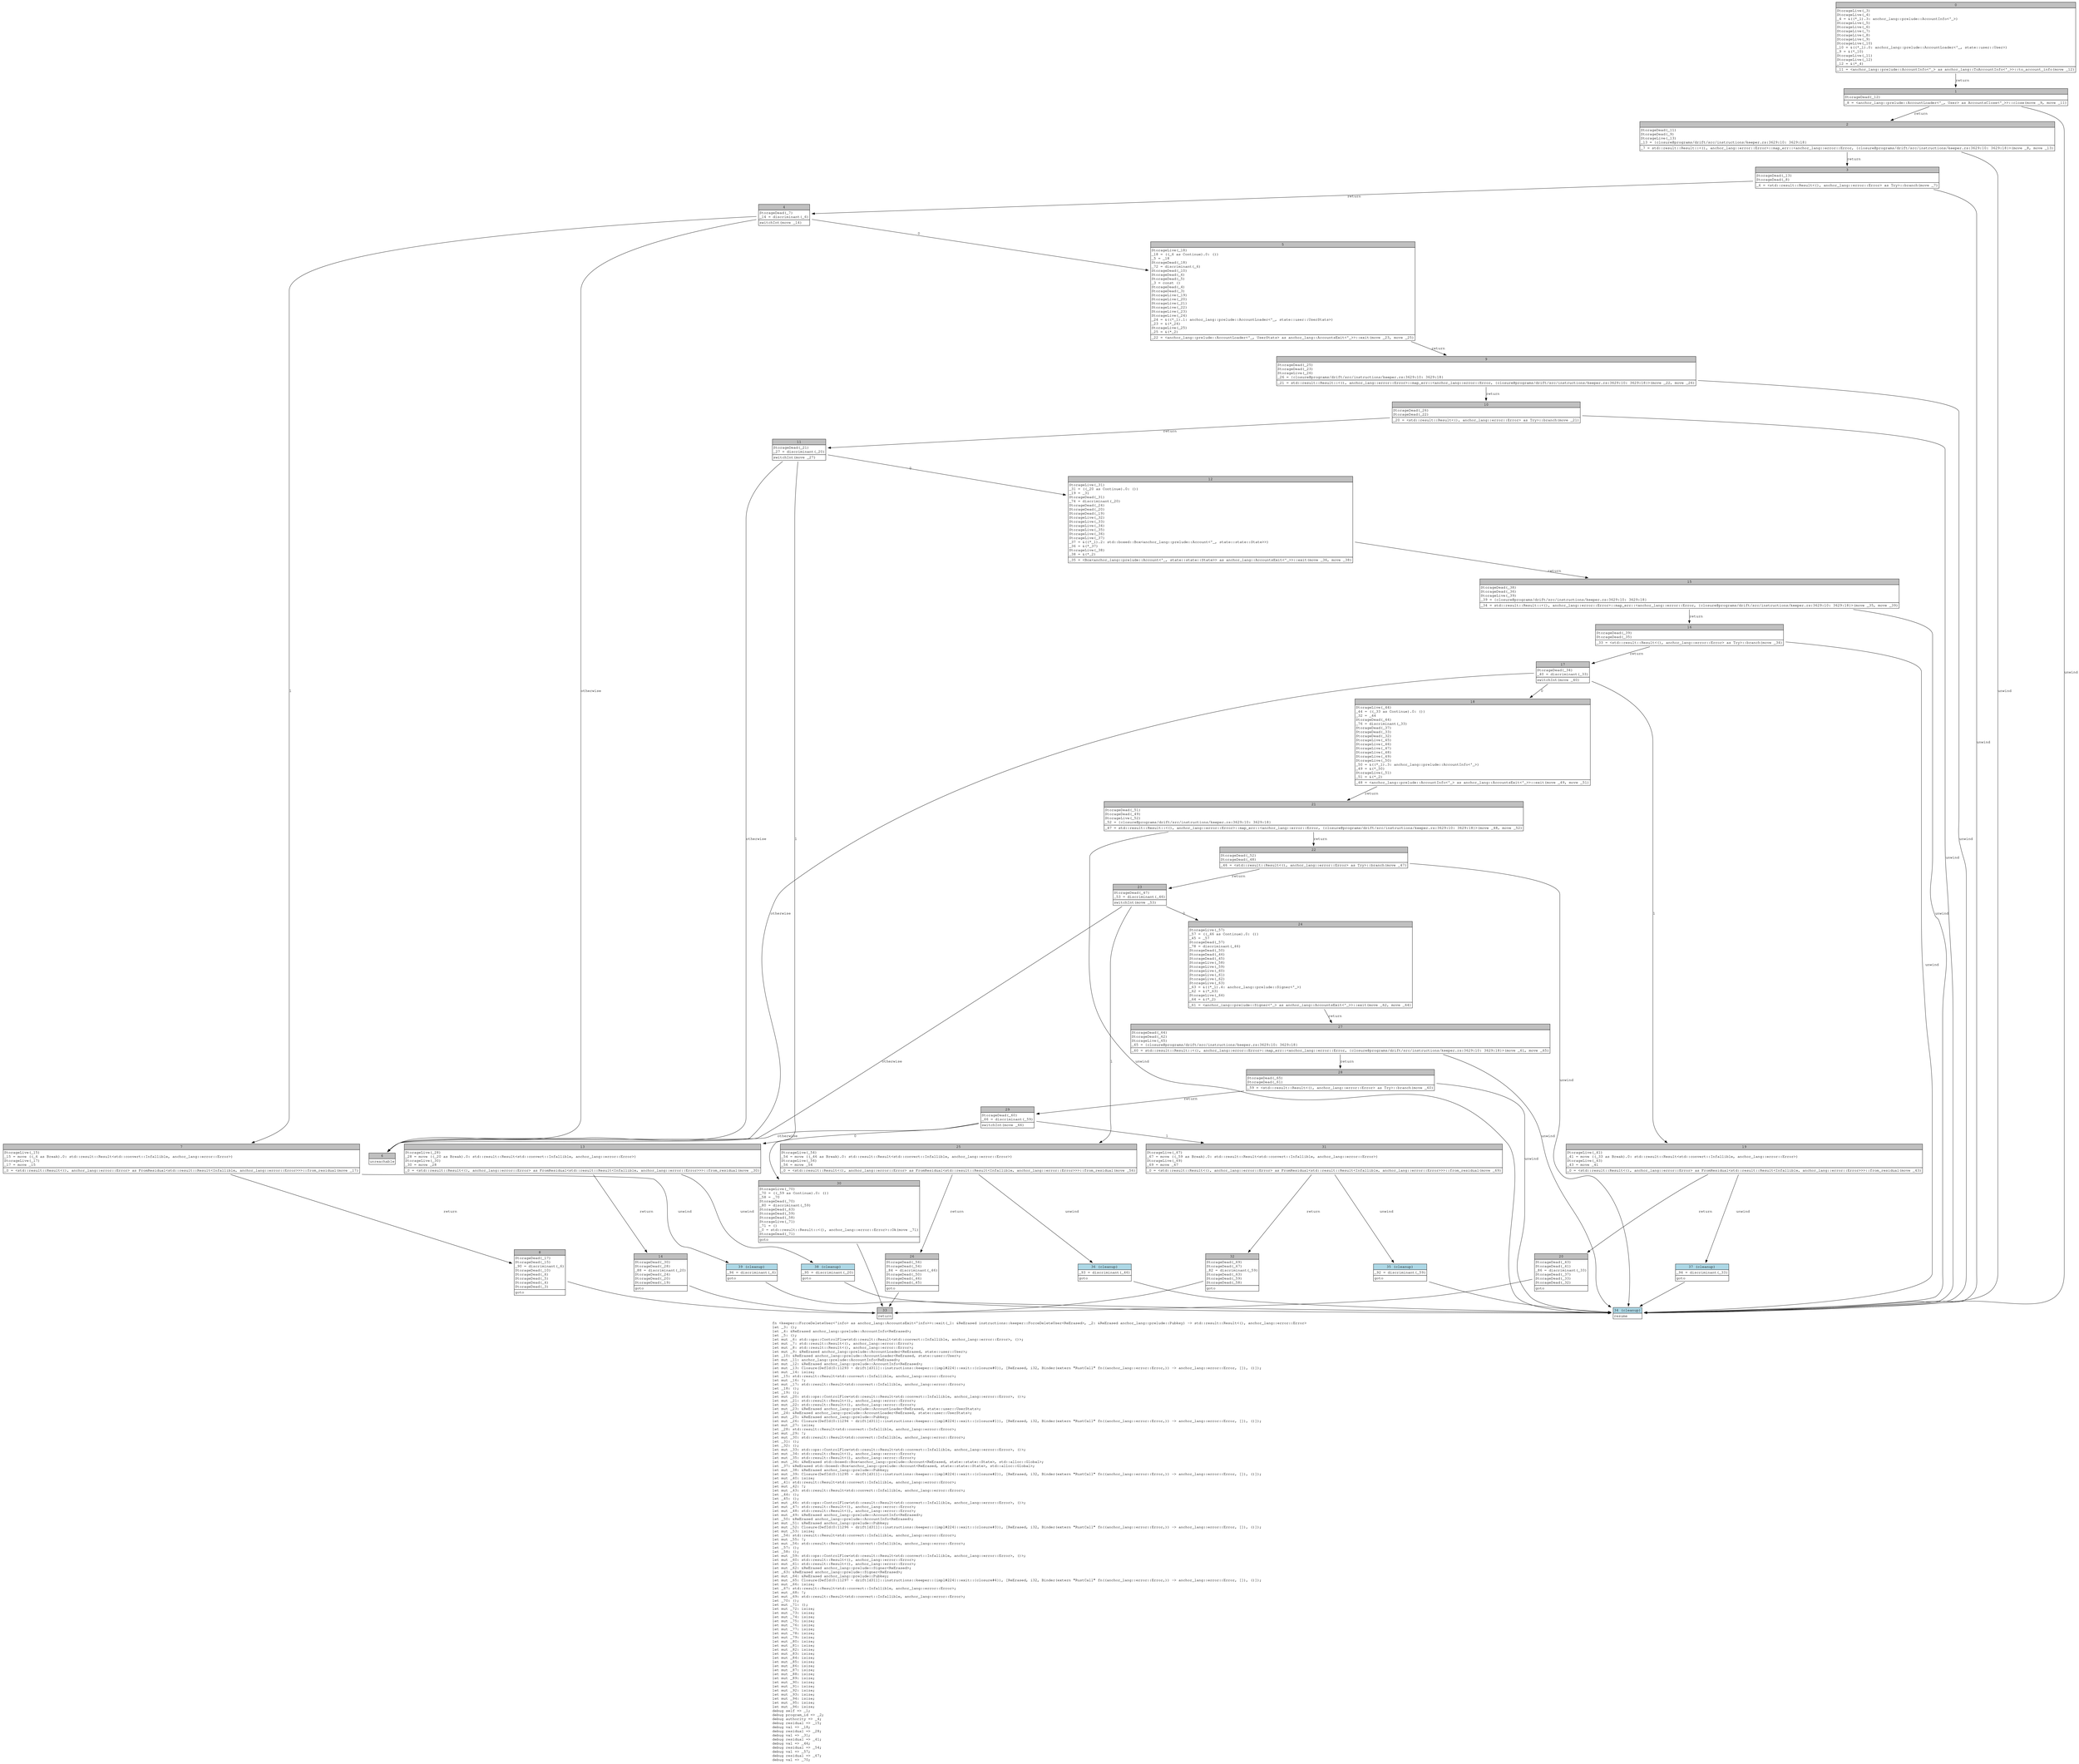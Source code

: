 digraph Mir_0_11292 {
    graph [fontname="Courier, monospace"];
    node [fontname="Courier, monospace"];
    edge [fontname="Courier, monospace"];
    label=<fn &lt;keeper::ForceDeleteUser&lt;'info&gt; as anchor_lang::AccountsExit&lt;'info&gt;&gt;::exit(_1: &amp;ReErased instructions::keeper::ForceDeleteUser&lt;ReErased&gt;, _2: &amp;ReErased anchor_lang::prelude::Pubkey) -&gt; std::result::Result&lt;(), anchor_lang::error::Error&gt;<br align="left"/>let _3: ();<br align="left"/>let _4: &amp;ReErased anchor_lang::prelude::AccountInfo&lt;ReErased&gt;;<br align="left"/>let _5: ();<br align="left"/>let mut _6: std::ops::ControlFlow&lt;std::result::Result&lt;std::convert::Infallible, anchor_lang::error::Error&gt;, ()&gt;;<br align="left"/>let mut _7: std::result::Result&lt;(), anchor_lang::error::Error&gt;;<br align="left"/>let mut _8: std::result::Result&lt;(), anchor_lang::error::Error&gt;;<br align="left"/>let mut _9: &amp;ReErased anchor_lang::prelude::AccountLoader&lt;ReErased, state::user::User&gt;;<br align="left"/>let _10: &amp;ReErased anchor_lang::prelude::AccountLoader&lt;ReErased, state::user::User&gt;;<br align="left"/>let mut _11: anchor_lang::prelude::AccountInfo&lt;ReErased&gt;;<br align="left"/>let mut _12: &amp;ReErased anchor_lang::prelude::AccountInfo&lt;ReErased&gt;;<br align="left"/>let mut _13: Closure(DefId(0:11293 ~ drift[d311]::instructions::keeper::{impl#224}::exit::{closure#0}), [ReErased, i32, Binder(extern &quot;RustCall&quot; fn((anchor_lang::error::Error,)) -&gt; anchor_lang::error::Error, []), ()]);<br align="left"/>let mut _14: isize;<br align="left"/>let _15: std::result::Result&lt;std::convert::Infallible, anchor_lang::error::Error&gt;;<br align="left"/>let mut _16: !;<br align="left"/>let mut _17: std::result::Result&lt;std::convert::Infallible, anchor_lang::error::Error&gt;;<br align="left"/>let _18: ();<br align="left"/>let _19: ();<br align="left"/>let mut _20: std::ops::ControlFlow&lt;std::result::Result&lt;std::convert::Infallible, anchor_lang::error::Error&gt;, ()&gt;;<br align="left"/>let mut _21: std::result::Result&lt;(), anchor_lang::error::Error&gt;;<br align="left"/>let mut _22: std::result::Result&lt;(), anchor_lang::error::Error&gt;;<br align="left"/>let mut _23: &amp;ReErased anchor_lang::prelude::AccountLoader&lt;ReErased, state::user::UserStats&gt;;<br align="left"/>let _24: &amp;ReErased anchor_lang::prelude::AccountLoader&lt;ReErased, state::user::UserStats&gt;;<br align="left"/>let mut _25: &amp;ReErased anchor_lang::prelude::Pubkey;<br align="left"/>let mut _26: Closure(DefId(0:11294 ~ drift[d311]::instructions::keeper::{impl#224}::exit::{closure#1}), [ReErased, i32, Binder(extern &quot;RustCall&quot; fn((anchor_lang::error::Error,)) -&gt; anchor_lang::error::Error, []), ()]);<br align="left"/>let mut _27: isize;<br align="left"/>let _28: std::result::Result&lt;std::convert::Infallible, anchor_lang::error::Error&gt;;<br align="left"/>let mut _29: !;<br align="left"/>let mut _30: std::result::Result&lt;std::convert::Infallible, anchor_lang::error::Error&gt;;<br align="left"/>let _31: ();<br align="left"/>let _32: ();<br align="left"/>let mut _33: std::ops::ControlFlow&lt;std::result::Result&lt;std::convert::Infallible, anchor_lang::error::Error&gt;, ()&gt;;<br align="left"/>let mut _34: std::result::Result&lt;(), anchor_lang::error::Error&gt;;<br align="left"/>let mut _35: std::result::Result&lt;(), anchor_lang::error::Error&gt;;<br align="left"/>let mut _36: &amp;ReErased std::boxed::Box&lt;anchor_lang::prelude::Account&lt;ReErased, state::state::State&gt;, std::alloc::Global&gt;;<br align="left"/>let _37: &amp;ReErased std::boxed::Box&lt;anchor_lang::prelude::Account&lt;ReErased, state::state::State&gt;, std::alloc::Global&gt;;<br align="left"/>let mut _38: &amp;ReErased anchor_lang::prelude::Pubkey;<br align="left"/>let mut _39: Closure(DefId(0:11295 ~ drift[d311]::instructions::keeper::{impl#224}::exit::{closure#2}), [ReErased, i32, Binder(extern &quot;RustCall&quot; fn((anchor_lang::error::Error,)) -&gt; anchor_lang::error::Error, []), ()]);<br align="left"/>let mut _40: isize;<br align="left"/>let _41: std::result::Result&lt;std::convert::Infallible, anchor_lang::error::Error&gt;;<br align="left"/>let mut _42: !;<br align="left"/>let mut _43: std::result::Result&lt;std::convert::Infallible, anchor_lang::error::Error&gt;;<br align="left"/>let _44: ();<br align="left"/>let _45: ();<br align="left"/>let mut _46: std::ops::ControlFlow&lt;std::result::Result&lt;std::convert::Infallible, anchor_lang::error::Error&gt;, ()&gt;;<br align="left"/>let mut _47: std::result::Result&lt;(), anchor_lang::error::Error&gt;;<br align="left"/>let mut _48: std::result::Result&lt;(), anchor_lang::error::Error&gt;;<br align="left"/>let mut _49: &amp;ReErased anchor_lang::prelude::AccountInfo&lt;ReErased&gt;;<br align="left"/>let _50: &amp;ReErased anchor_lang::prelude::AccountInfo&lt;ReErased&gt;;<br align="left"/>let mut _51: &amp;ReErased anchor_lang::prelude::Pubkey;<br align="left"/>let mut _52: Closure(DefId(0:11296 ~ drift[d311]::instructions::keeper::{impl#224}::exit::{closure#3}), [ReErased, i32, Binder(extern &quot;RustCall&quot; fn((anchor_lang::error::Error,)) -&gt; anchor_lang::error::Error, []), ()]);<br align="left"/>let mut _53: isize;<br align="left"/>let _54: std::result::Result&lt;std::convert::Infallible, anchor_lang::error::Error&gt;;<br align="left"/>let mut _55: !;<br align="left"/>let mut _56: std::result::Result&lt;std::convert::Infallible, anchor_lang::error::Error&gt;;<br align="left"/>let _57: ();<br align="left"/>let _58: ();<br align="left"/>let mut _59: std::ops::ControlFlow&lt;std::result::Result&lt;std::convert::Infallible, anchor_lang::error::Error&gt;, ()&gt;;<br align="left"/>let mut _60: std::result::Result&lt;(), anchor_lang::error::Error&gt;;<br align="left"/>let mut _61: std::result::Result&lt;(), anchor_lang::error::Error&gt;;<br align="left"/>let mut _62: &amp;ReErased anchor_lang::prelude::Signer&lt;ReErased&gt;;<br align="left"/>let _63: &amp;ReErased anchor_lang::prelude::Signer&lt;ReErased&gt;;<br align="left"/>let mut _64: &amp;ReErased anchor_lang::prelude::Pubkey;<br align="left"/>let mut _65: Closure(DefId(0:11297 ~ drift[d311]::instructions::keeper::{impl#224}::exit::{closure#4}), [ReErased, i32, Binder(extern &quot;RustCall&quot; fn((anchor_lang::error::Error,)) -&gt; anchor_lang::error::Error, []), ()]);<br align="left"/>let mut _66: isize;<br align="left"/>let _67: std::result::Result&lt;std::convert::Infallible, anchor_lang::error::Error&gt;;<br align="left"/>let mut _68: !;<br align="left"/>let mut _69: std::result::Result&lt;std::convert::Infallible, anchor_lang::error::Error&gt;;<br align="left"/>let _70: ();<br align="left"/>let mut _71: ();<br align="left"/>let mut _72: isize;<br align="left"/>let mut _73: isize;<br align="left"/>let mut _74: isize;<br align="left"/>let mut _75: isize;<br align="left"/>let mut _76: isize;<br align="left"/>let mut _77: isize;<br align="left"/>let mut _78: isize;<br align="left"/>let mut _79: isize;<br align="left"/>let mut _80: isize;<br align="left"/>let mut _81: isize;<br align="left"/>let mut _82: isize;<br align="left"/>let mut _83: isize;<br align="left"/>let mut _84: isize;<br align="left"/>let mut _85: isize;<br align="left"/>let mut _86: isize;<br align="left"/>let mut _87: isize;<br align="left"/>let mut _88: isize;<br align="left"/>let mut _89: isize;<br align="left"/>let mut _90: isize;<br align="left"/>let mut _91: isize;<br align="left"/>let mut _92: isize;<br align="left"/>let mut _93: isize;<br align="left"/>let mut _94: isize;<br align="left"/>let mut _95: isize;<br align="left"/>let mut _96: isize;<br align="left"/>debug self =&gt; _1;<br align="left"/>debug program_id =&gt; _2;<br align="left"/>debug authority =&gt; _4;<br align="left"/>debug residual =&gt; _15;<br align="left"/>debug val =&gt; _18;<br align="left"/>debug residual =&gt; _28;<br align="left"/>debug val =&gt; _31;<br align="left"/>debug residual =&gt; _41;<br align="left"/>debug val =&gt; _44;<br align="left"/>debug residual =&gt; _54;<br align="left"/>debug val =&gt; _57;<br align="left"/>debug residual =&gt; _67;<br align="left"/>debug val =&gt; _70;<br align="left"/>>;
    bb0__0_11292 [shape="none", label=<<table border="0" cellborder="1" cellspacing="0"><tr><td bgcolor="gray" align="center" colspan="1">0</td></tr><tr><td align="left" balign="left">StorageLive(_3)<br/>StorageLive(_4)<br/>_4 = &amp;((*_1).3: anchor_lang::prelude::AccountInfo&lt;'_&gt;)<br/>StorageLive(_5)<br/>StorageLive(_6)<br/>StorageLive(_7)<br/>StorageLive(_8)<br/>StorageLive(_9)<br/>StorageLive(_10)<br/>_10 = &amp;((*_1).0: anchor_lang::prelude::AccountLoader&lt;'_, state::user::User&gt;)<br/>_9 = &amp;(*_10)<br/>StorageLive(_11)<br/>StorageLive(_12)<br/>_12 = &amp;(*_4)<br/></td></tr><tr><td align="left">_11 = &lt;anchor_lang::prelude::AccountInfo&lt;'_&gt; as anchor_lang::ToAccountInfo&lt;'_&gt;&gt;::to_account_info(move _12)</td></tr></table>>];
    bb1__0_11292 [shape="none", label=<<table border="0" cellborder="1" cellspacing="0"><tr><td bgcolor="gray" align="center" colspan="1">1</td></tr><tr><td align="left" balign="left">StorageDead(_12)<br/></td></tr><tr><td align="left">_8 = &lt;anchor_lang::prelude::AccountLoader&lt;'_, User&gt; as AccountsClose&lt;'_&gt;&gt;::close(move _9, move _11)</td></tr></table>>];
    bb2__0_11292 [shape="none", label=<<table border="0" cellborder="1" cellspacing="0"><tr><td bgcolor="gray" align="center" colspan="1">2</td></tr><tr><td align="left" balign="left">StorageDead(_11)<br/>StorageDead(_9)<br/>StorageLive(_13)<br/>_13 = {closure@programs/drift/src/instructions/keeper.rs:3629:10: 3629:18}<br/></td></tr><tr><td align="left">_7 = std::result::Result::&lt;(), anchor_lang::error::Error&gt;::map_err::&lt;anchor_lang::error::Error, {closure@programs/drift/src/instructions/keeper.rs:3629:10: 3629:18}&gt;(move _8, move _13)</td></tr></table>>];
    bb3__0_11292 [shape="none", label=<<table border="0" cellborder="1" cellspacing="0"><tr><td bgcolor="gray" align="center" colspan="1">3</td></tr><tr><td align="left" balign="left">StorageDead(_13)<br/>StorageDead(_8)<br/></td></tr><tr><td align="left">_6 = &lt;std::result::Result&lt;(), anchor_lang::error::Error&gt; as Try&gt;::branch(move _7)</td></tr></table>>];
    bb4__0_11292 [shape="none", label=<<table border="0" cellborder="1" cellspacing="0"><tr><td bgcolor="gray" align="center" colspan="1">4</td></tr><tr><td align="left" balign="left">StorageDead(_7)<br/>_14 = discriminant(_6)<br/></td></tr><tr><td align="left">switchInt(move _14)</td></tr></table>>];
    bb5__0_11292 [shape="none", label=<<table border="0" cellborder="1" cellspacing="0"><tr><td bgcolor="gray" align="center" colspan="1">5</td></tr><tr><td align="left" balign="left">StorageLive(_18)<br/>_18 = ((_6 as Continue).0: ())<br/>_5 = _18<br/>StorageDead(_18)<br/>_72 = discriminant(_6)<br/>StorageDead(_10)<br/>StorageDead(_6)<br/>StorageDead(_5)<br/>_3 = const ()<br/>StorageDead(_4)<br/>StorageDead(_3)<br/>StorageLive(_19)<br/>StorageLive(_20)<br/>StorageLive(_21)<br/>StorageLive(_22)<br/>StorageLive(_23)<br/>StorageLive(_24)<br/>_24 = &amp;((*_1).1: anchor_lang::prelude::AccountLoader&lt;'_, state::user::UserStats&gt;)<br/>_23 = &amp;(*_24)<br/>StorageLive(_25)<br/>_25 = &amp;(*_2)<br/></td></tr><tr><td align="left">_22 = &lt;anchor_lang::prelude::AccountLoader&lt;'_, UserStats&gt; as anchor_lang::AccountsExit&lt;'_&gt;&gt;::exit(move _23, move _25)</td></tr></table>>];
    bb6__0_11292 [shape="none", label=<<table border="0" cellborder="1" cellspacing="0"><tr><td bgcolor="gray" align="center" colspan="1">6</td></tr><tr><td align="left">unreachable</td></tr></table>>];
    bb7__0_11292 [shape="none", label=<<table border="0" cellborder="1" cellspacing="0"><tr><td bgcolor="gray" align="center" colspan="1">7</td></tr><tr><td align="left" balign="left">StorageLive(_15)<br/>_15 = move ((_6 as Break).0: std::result::Result&lt;std::convert::Infallible, anchor_lang::error::Error&gt;)<br/>StorageLive(_17)<br/>_17 = move _15<br/></td></tr><tr><td align="left">_0 = &lt;std::result::Result&lt;(), anchor_lang::error::Error&gt; as FromResidual&lt;std::result::Result&lt;Infallible, anchor_lang::error::Error&gt;&gt;&gt;::from_residual(move _17)</td></tr></table>>];
    bb8__0_11292 [shape="none", label=<<table border="0" cellborder="1" cellspacing="0"><tr><td bgcolor="gray" align="center" colspan="1">8</td></tr><tr><td align="left" balign="left">StorageDead(_17)<br/>StorageDead(_15)<br/>_90 = discriminant(_6)<br/>StorageDead(_10)<br/>StorageDead(_6)<br/>StorageDead(_5)<br/>StorageDead(_4)<br/>StorageDead(_3)<br/></td></tr><tr><td align="left">goto</td></tr></table>>];
    bb9__0_11292 [shape="none", label=<<table border="0" cellborder="1" cellspacing="0"><tr><td bgcolor="gray" align="center" colspan="1">9</td></tr><tr><td align="left" balign="left">StorageDead(_25)<br/>StorageDead(_23)<br/>StorageLive(_26)<br/>_26 = {closure@programs/drift/src/instructions/keeper.rs:3629:10: 3629:18}<br/></td></tr><tr><td align="left">_21 = std::result::Result::&lt;(), anchor_lang::error::Error&gt;::map_err::&lt;anchor_lang::error::Error, {closure@programs/drift/src/instructions/keeper.rs:3629:10: 3629:18}&gt;(move _22, move _26)</td></tr></table>>];
    bb10__0_11292 [shape="none", label=<<table border="0" cellborder="1" cellspacing="0"><tr><td bgcolor="gray" align="center" colspan="1">10</td></tr><tr><td align="left" balign="left">StorageDead(_26)<br/>StorageDead(_22)<br/></td></tr><tr><td align="left">_20 = &lt;std::result::Result&lt;(), anchor_lang::error::Error&gt; as Try&gt;::branch(move _21)</td></tr></table>>];
    bb11__0_11292 [shape="none", label=<<table border="0" cellborder="1" cellspacing="0"><tr><td bgcolor="gray" align="center" colspan="1">11</td></tr><tr><td align="left" balign="left">StorageDead(_21)<br/>_27 = discriminant(_20)<br/></td></tr><tr><td align="left">switchInt(move _27)</td></tr></table>>];
    bb12__0_11292 [shape="none", label=<<table border="0" cellborder="1" cellspacing="0"><tr><td bgcolor="gray" align="center" colspan="1">12</td></tr><tr><td align="left" balign="left">StorageLive(_31)<br/>_31 = ((_20 as Continue).0: ())<br/>_19 = _31<br/>StorageDead(_31)<br/>_74 = discriminant(_20)<br/>StorageDead(_24)<br/>StorageDead(_20)<br/>StorageDead(_19)<br/>StorageLive(_32)<br/>StorageLive(_33)<br/>StorageLive(_34)<br/>StorageLive(_35)<br/>StorageLive(_36)<br/>StorageLive(_37)<br/>_37 = &amp;((*_1).2: std::boxed::Box&lt;anchor_lang::prelude::Account&lt;'_, state::state::State&gt;&gt;)<br/>_36 = &amp;(*_37)<br/>StorageLive(_38)<br/>_38 = &amp;(*_2)<br/></td></tr><tr><td align="left">_35 = &lt;Box&lt;anchor_lang::prelude::Account&lt;'_, state::state::State&gt;&gt; as anchor_lang::AccountsExit&lt;'_&gt;&gt;::exit(move _36, move _38)</td></tr></table>>];
    bb13__0_11292 [shape="none", label=<<table border="0" cellborder="1" cellspacing="0"><tr><td bgcolor="gray" align="center" colspan="1">13</td></tr><tr><td align="left" balign="left">StorageLive(_28)<br/>_28 = move ((_20 as Break).0: std::result::Result&lt;std::convert::Infallible, anchor_lang::error::Error&gt;)<br/>StorageLive(_30)<br/>_30 = move _28<br/></td></tr><tr><td align="left">_0 = &lt;std::result::Result&lt;(), anchor_lang::error::Error&gt; as FromResidual&lt;std::result::Result&lt;Infallible, anchor_lang::error::Error&gt;&gt;&gt;::from_residual(move _30)</td></tr></table>>];
    bb14__0_11292 [shape="none", label=<<table border="0" cellborder="1" cellspacing="0"><tr><td bgcolor="gray" align="center" colspan="1">14</td></tr><tr><td align="left" balign="left">StorageDead(_30)<br/>StorageDead(_28)<br/>_88 = discriminant(_20)<br/>StorageDead(_24)<br/>StorageDead(_20)<br/>StorageDead(_19)<br/></td></tr><tr><td align="left">goto</td></tr></table>>];
    bb15__0_11292 [shape="none", label=<<table border="0" cellborder="1" cellspacing="0"><tr><td bgcolor="gray" align="center" colspan="1">15</td></tr><tr><td align="left" balign="left">StorageDead(_38)<br/>StorageDead(_36)<br/>StorageLive(_39)<br/>_39 = {closure@programs/drift/src/instructions/keeper.rs:3629:10: 3629:18}<br/></td></tr><tr><td align="left">_34 = std::result::Result::&lt;(), anchor_lang::error::Error&gt;::map_err::&lt;anchor_lang::error::Error, {closure@programs/drift/src/instructions/keeper.rs:3629:10: 3629:18}&gt;(move _35, move _39)</td></tr></table>>];
    bb16__0_11292 [shape="none", label=<<table border="0" cellborder="1" cellspacing="0"><tr><td bgcolor="gray" align="center" colspan="1">16</td></tr><tr><td align="left" balign="left">StorageDead(_39)<br/>StorageDead(_35)<br/></td></tr><tr><td align="left">_33 = &lt;std::result::Result&lt;(), anchor_lang::error::Error&gt; as Try&gt;::branch(move _34)</td></tr></table>>];
    bb17__0_11292 [shape="none", label=<<table border="0" cellborder="1" cellspacing="0"><tr><td bgcolor="gray" align="center" colspan="1">17</td></tr><tr><td align="left" balign="left">StorageDead(_34)<br/>_40 = discriminant(_33)<br/></td></tr><tr><td align="left">switchInt(move _40)</td></tr></table>>];
    bb18__0_11292 [shape="none", label=<<table border="0" cellborder="1" cellspacing="0"><tr><td bgcolor="gray" align="center" colspan="1">18</td></tr><tr><td align="left" balign="left">StorageLive(_44)<br/>_44 = ((_33 as Continue).0: ())<br/>_32 = _44<br/>StorageDead(_44)<br/>_76 = discriminant(_33)<br/>StorageDead(_37)<br/>StorageDead(_33)<br/>StorageDead(_32)<br/>StorageLive(_45)<br/>StorageLive(_46)<br/>StorageLive(_47)<br/>StorageLive(_48)<br/>StorageLive(_49)<br/>StorageLive(_50)<br/>_50 = &amp;((*_1).3: anchor_lang::prelude::AccountInfo&lt;'_&gt;)<br/>_49 = &amp;(*_50)<br/>StorageLive(_51)<br/>_51 = &amp;(*_2)<br/></td></tr><tr><td align="left">_48 = &lt;anchor_lang::prelude::AccountInfo&lt;'_&gt; as anchor_lang::AccountsExit&lt;'_&gt;&gt;::exit(move _49, move _51)</td></tr></table>>];
    bb19__0_11292 [shape="none", label=<<table border="0" cellborder="1" cellspacing="0"><tr><td bgcolor="gray" align="center" colspan="1">19</td></tr><tr><td align="left" balign="left">StorageLive(_41)<br/>_41 = move ((_33 as Break).0: std::result::Result&lt;std::convert::Infallible, anchor_lang::error::Error&gt;)<br/>StorageLive(_43)<br/>_43 = move _41<br/></td></tr><tr><td align="left">_0 = &lt;std::result::Result&lt;(), anchor_lang::error::Error&gt; as FromResidual&lt;std::result::Result&lt;Infallible, anchor_lang::error::Error&gt;&gt;&gt;::from_residual(move _43)</td></tr></table>>];
    bb20__0_11292 [shape="none", label=<<table border="0" cellborder="1" cellspacing="0"><tr><td bgcolor="gray" align="center" colspan="1">20</td></tr><tr><td align="left" balign="left">StorageDead(_43)<br/>StorageDead(_41)<br/>_86 = discriminant(_33)<br/>StorageDead(_37)<br/>StorageDead(_33)<br/>StorageDead(_32)<br/></td></tr><tr><td align="left">goto</td></tr></table>>];
    bb21__0_11292 [shape="none", label=<<table border="0" cellborder="1" cellspacing="0"><tr><td bgcolor="gray" align="center" colspan="1">21</td></tr><tr><td align="left" balign="left">StorageDead(_51)<br/>StorageDead(_49)<br/>StorageLive(_52)<br/>_52 = {closure@programs/drift/src/instructions/keeper.rs:3629:10: 3629:18}<br/></td></tr><tr><td align="left">_47 = std::result::Result::&lt;(), anchor_lang::error::Error&gt;::map_err::&lt;anchor_lang::error::Error, {closure@programs/drift/src/instructions/keeper.rs:3629:10: 3629:18}&gt;(move _48, move _52)</td></tr></table>>];
    bb22__0_11292 [shape="none", label=<<table border="0" cellborder="1" cellspacing="0"><tr><td bgcolor="gray" align="center" colspan="1">22</td></tr><tr><td align="left" balign="left">StorageDead(_52)<br/>StorageDead(_48)<br/></td></tr><tr><td align="left">_46 = &lt;std::result::Result&lt;(), anchor_lang::error::Error&gt; as Try&gt;::branch(move _47)</td></tr></table>>];
    bb23__0_11292 [shape="none", label=<<table border="0" cellborder="1" cellspacing="0"><tr><td bgcolor="gray" align="center" colspan="1">23</td></tr><tr><td align="left" balign="left">StorageDead(_47)<br/>_53 = discriminant(_46)<br/></td></tr><tr><td align="left">switchInt(move _53)</td></tr></table>>];
    bb24__0_11292 [shape="none", label=<<table border="0" cellborder="1" cellspacing="0"><tr><td bgcolor="gray" align="center" colspan="1">24</td></tr><tr><td align="left" balign="left">StorageLive(_57)<br/>_57 = ((_46 as Continue).0: ())<br/>_45 = _57<br/>StorageDead(_57)<br/>_78 = discriminant(_46)<br/>StorageDead(_50)<br/>StorageDead(_46)<br/>StorageDead(_45)<br/>StorageLive(_58)<br/>StorageLive(_59)<br/>StorageLive(_60)<br/>StorageLive(_61)<br/>StorageLive(_62)<br/>StorageLive(_63)<br/>_63 = &amp;((*_1).4: anchor_lang::prelude::Signer&lt;'_&gt;)<br/>_62 = &amp;(*_63)<br/>StorageLive(_64)<br/>_64 = &amp;(*_2)<br/></td></tr><tr><td align="left">_61 = &lt;anchor_lang::prelude::Signer&lt;'_&gt; as anchor_lang::AccountsExit&lt;'_&gt;&gt;::exit(move _62, move _64)</td></tr></table>>];
    bb25__0_11292 [shape="none", label=<<table border="0" cellborder="1" cellspacing="0"><tr><td bgcolor="gray" align="center" colspan="1">25</td></tr><tr><td align="left" balign="left">StorageLive(_54)<br/>_54 = move ((_46 as Break).0: std::result::Result&lt;std::convert::Infallible, anchor_lang::error::Error&gt;)<br/>StorageLive(_56)<br/>_56 = move _54<br/></td></tr><tr><td align="left">_0 = &lt;std::result::Result&lt;(), anchor_lang::error::Error&gt; as FromResidual&lt;std::result::Result&lt;Infallible, anchor_lang::error::Error&gt;&gt;&gt;::from_residual(move _56)</td></tr></table>>];
    bb26__0_11292 [shape="none", label=<<table border="0" cellborder="1" cellspacing="0"><tr><td bgcolor="gray" align="center" colspan="1">26</td></tr><tr><td align="left" balign="left">StorageDead(_56)<br/>StorageDead(_54)<br/>_84 = discriminant(_46)<br/>StorageDead(_50)<br/>StorageDead(_46)<br/>StorageDead(_45)<br/></td></tr><tr><td align="left">goto</td></tr></table>>];
    bb27__0_11292 [shape="none", label=<<table border="0" cellborder="1" cellspacing="0"><tr><td bgcolor="gray" align="center" colspan="1">27</td></tr><tr><td align="left" balign="left">StorageDead(_64)<br/>StorageDead(_62)<br/>StorageLive(_65)<br/>_65 = {closure@programs/drift/src/instructions/keeper.rs:3629:10: 3629:18}<br/></td></tr><tr><td align="left">_60 = std::result::Result::&lt;(), anchor_lang::error::Error&gt;::map_err::&lt;anchor_lang::error::Error, {closure@programs/drift/src/instructions/keeper.rs:3629:10: 3629:18}&gt;(move _61, move _65)</td></tr></table>>];
    bb28__0_11292 [shape="none", label=<<table border="0" cellborder="1" cellspacing="0"><tr><td bgcolor="gray" align="center" colspan="1">28</td></tr><tr><td align="left" balign="left">StorageDead(_65)<br/>StorageDead(_61)<br/></td></tr><tr><td align="left">_59 = &lt;std::result::Result&lt;(), anchor_lang::error::Error&gt; as Try&gt;::branch(move _60)</td></tr></table>>];
    bb29__0_11292 [shape="none", label=<<table border="0" cellborder="1" cellspacing="0"><tr><td bgcolor="gray" align="center" colspan="1">29</td></tr><tr><td align="left" balign="left">StorageDead(_60)<br/>_66 = discriminant(_59)<br/></td></tr><tr><td align="left">switchInt(move _66)</td></tr></table>>];
    bb30__0_11292 [shape="none", label=<<table border="0" cellborder="1" cellspacing="0"><tr><td bgcolor="gray" align="center" colspan="1">30</td></tr><tr><td align="left" balign="left">StorageLive(_70)<br/>_70 = ((_59 as Continue).0: ())<br/>_58 = _70<br/>StorageDead(_70)<br/>_80 = discriminant(_59)<br/>StorageDead(_63)<br/>StorageDead(_59)<br/>StorageDead(_58)<br/>StorageLive(_71)<br/>_71 = ()<br/>_0 = std::result::Result::&lt;(), anchor_lang::error::Error&gt;::Ok(move _71)<br/>StorageDead(_71)<br/></td></tr><tr><td align="left">goto</td></tr></table>>];
    bb31__0_11292 [shape="none", label=<<table border="0" cellborder="1" cellspacing="0"><tr><td bgcolor="gray" align="center" colspan="1">31</td></tr><tr><td align="left" balign="left">StorageLive(_67)<br/>_67 = move ((_59 as Break).0: std::result::Result&lt;std::convert::Infallible, anchor_lang::error::Error&gt;)<br/>StorageLive(_69)<br/>_69 = move _67<br/></td></tr><tr><td align="left">_0 = &lt;std::result::Result&lt;(), anchor_lang::error::Error&gt; as FromResidual&lt;std::result::Result&lt;Infallible, anchor_lang::error::Error&gt;&gt;&gt;::from_residual(move _69)</td></tr></table>>];
    bb32__0_11292 [shape="none", label=<<table border="0" cellborder="1" cellspacing="0"><tr><td bgcolor="gray" align="center" colspan="1">32</td></tr><tr><td align="left" balign="left">StorageDead(_69)<br/>StorageDead(_67)<br/>_82 = discriminant(_59)<br/>StorageDead(_63)<br/>StorageDead(_59)<br/>StorageDead(_58)<br/></td></tr><tr><td align="left">goto</td></tr></table>>];
    bb33__0_11292 [shape="none", label=<<table border="0" cellborder="1" cellspacing="0"><tr><td bgcolor="gray" align="center" colspan="1">33</td></tr><tr><td align="left">return</td></tr></table>>];
    bb34__0_11292 [shape="none", label=<<table border="0" cellborder="1" cellspacing="0"><tr><td bgcolor="lightblue" align="center" colspan="1">34 (cleanup)</td></tr><tr><td align="left">resume</td></tr></table>>];
    bb35__0_11292 [shape="none", label=<<table border="0" cellborder="1" cellspacing="0"><tr><td bgcolor="lightblue" align="center" colspan="1">35 (cleanup)</td></tr><tr><td align="left" balign="left">_92 = discriminant(_59)<br/></td></tr><tr><td align="left">goto</td></tr></table>>];
    bb36__0_11292 [shape="none", label=<<table border="0" cellborder="1" cellspacing="0"><tr><td bgcolor="lightblue" align="center" colspan="1">36 (cleanup)</td></tr><tr><td align="left" balign="left">_93 = discriminant(_46)<br/></td></tr><tr><td align="left">goto</td></tr></table>>];
    bb37__0_11292 [shape="none", label=<<table border="0" cellborder="1" cellspacing="0"><tr><td bgcolor="lightblue" align="center" colspan="1">37 (cleanup)</td></tr><tr><td align="left" balign="left">_94 = discriminant(_33)<br/></td></tr><tr><td align="left">goto</td></tr></table>>];
    bb38__0_11292 [shape="none", label=<<table border="0" cellborder="1" cellspacing="0"><tr><td bgcolor="lightblue" align="center" colspan="1">38 (cleanup)</td></tr><tr><td align="left" balign="left">_95 = discriminant(_20)<br/></td></tr><tr><td align="left">goto</td></tr></table>>];
    bb39__0_11292 [shape="none", label=<<table border="0" cellborder="1" cellspacing="0"><tr><td bgcolor="lightblue" align="center" colspan="1">39 (cleanup)</td></tr><tr><td align="left" balign="left">_96 = discriminant(_6)<br/></td></tr><tr><td align="left">goto</td></tr></table>>];
    bb0__0_11292 -> bb1__0_11292 [label="return"];
    bb1__0_11292 -> bb2__0_11292 [label="return"];
    bb1__0_11292 -> bb34__0_11292 [label="unwind"];
    bb2__0_11292 -> bb3__0_11292 [label="return"];
    bb2__0_11292 -> bb34__0_11292 [label="unwind"];
    bb3__0_11292 -> bb4__0_11292 [label="return"];
    bb3__0_11292 -> bb34__0_11292 [label="unwind"];
    bb4__0_11292 -> bb5__0_11292 [label="0"];
    bb4__0_11292 -> bb7__0_11292 [label="1"];
    bb4__0_11292 -> bb6__0_11292 [label="otherwise"];
    bb5__0_11292 -> bb9__0_11292 [label="return"];
    bb7__0_11292 -> bb8__0_11292 [label="return"];
    bb7__0_11292 -> bb39__0_11292 [label="unwind"];
    bb8__0_11292 -> bb33__0_11292 [label=""];
    bb9__0_11292 -> bb10__0_11292 [label="return"];
    bb9__0_11292 -> bb34__0_11292 [label="unwind"];
    bb10__0_11292 -> bb11__0_11292 [label="return"];
    bb10__0_11292 -> bb34__0_11292 [label="unwind"];
    bb11__0_11292 -> bb12__0_11292 [label="0"];
    bb11__0_11292 -> bb13__0_11292 [label="1"];
    bb11__0_11292 -> bb6__0_11292 [label="otherwise"];
    bb12__0_11292 -> bb15__0_11292 [label="return"];
    bb13__0_11292 -> bb14__0_11292 [label="return"];
    bb13__0_11292 -> bb38__0_11292 [label="unwind"];
    bb14__0_11292 -> bb33__0_11292 [label=""];
    bb15__0_11292 -> bb16__0_11292 [label="return"];
    bb15__0_11292 -> bb34__0_11292 [label="unwind"];
    bb16__0_11292 -> bb17__0_11292 [label="return"];
    bb16__0_11292 -> bb34__0_11292 [label="unwind"];
    bb17__0_11292 -> bb18__0_11292 [label="0"];
    bb17__0_11292 -> bb19__0_11292 [label="1"];
    bb17__0_11292 -> bb6__0_11292 [label="otherwise"];
    bb18__0_11292 -> bb21__0_11292 [label="return"];
    bb19__0_11292 -> bb20__0_11292 [label="return"];
    bb19__0_11292 -> bb37__0_11292 [label="unwind"];
    bb20__0_11292 -> bb33__0_11292 [label=""];
    bb21__0_11292 -> bb22__0_11292 [label="return"];
    bb21__0_11292 -> bb34__0_11292 [label="unwind"];
    bb22__0_11292 -> bb23__0_11292 [label="return"];
    bb22__0_11292 -> bb34__0_11292 [label="unwind"];
    bb23__0_11292 -> bb24__0_11292 [label="0"];
    bb23__0_11292 -> bb25__0_11292 [label="1"];
    bb23__0_11292 -> bb6__0_11292 [label="otherwise"];
    bb24__0_11292 -> bb27__0_11292 [label="return"];
    bb25__0_11292 -> bb26__0_11292 [label="return"];
    bb25__0_11292 -> bb36__0_11292 [label="unwind"];
    bb26__0_11292 -> bb33__0_11292 [label=""];
    bb27__0_11292 -> bb28__0_11292 [label="return"];
    bb27__0_11292 -> bb34__0_11292 [label="unwind"];
    bb28__0_11292 -> bb29__0_11292 [label="return"];
    bb28__0_11292 -> bb34__0_11292 [label="unwind"];
    bb29__0_11292 -> bb30__0_11292 [label="0"];
    bb29__0_11292 -> bb31__0_11292 [label="1"];
    bb29__0_11292 -> bb6__0_11292 [label="otherwise"];
    bb30__0_11292 -> bb33__0_11292 [label=""];
    bb31__0_11292 -> bb32__0_11292 [label="return"];
    bb31__0_11292 -> bb35__0_11292 [label="unwind"];
    bb32__0_11292 -> bb33__0_11292 [label=""];
    bb35__0_11292 -> bb34__0_11292 [label=""];
    bb36__0_11292 -> bb34__0_11292 [label=""];
    bb37__0_11292 -> bb34__0_11292 [label=""];
    bb38__0_11292 -> bb34__0_11292 [label=""];
    bb39__0_11292 -> bb34__0_11292 [label=""];
}
